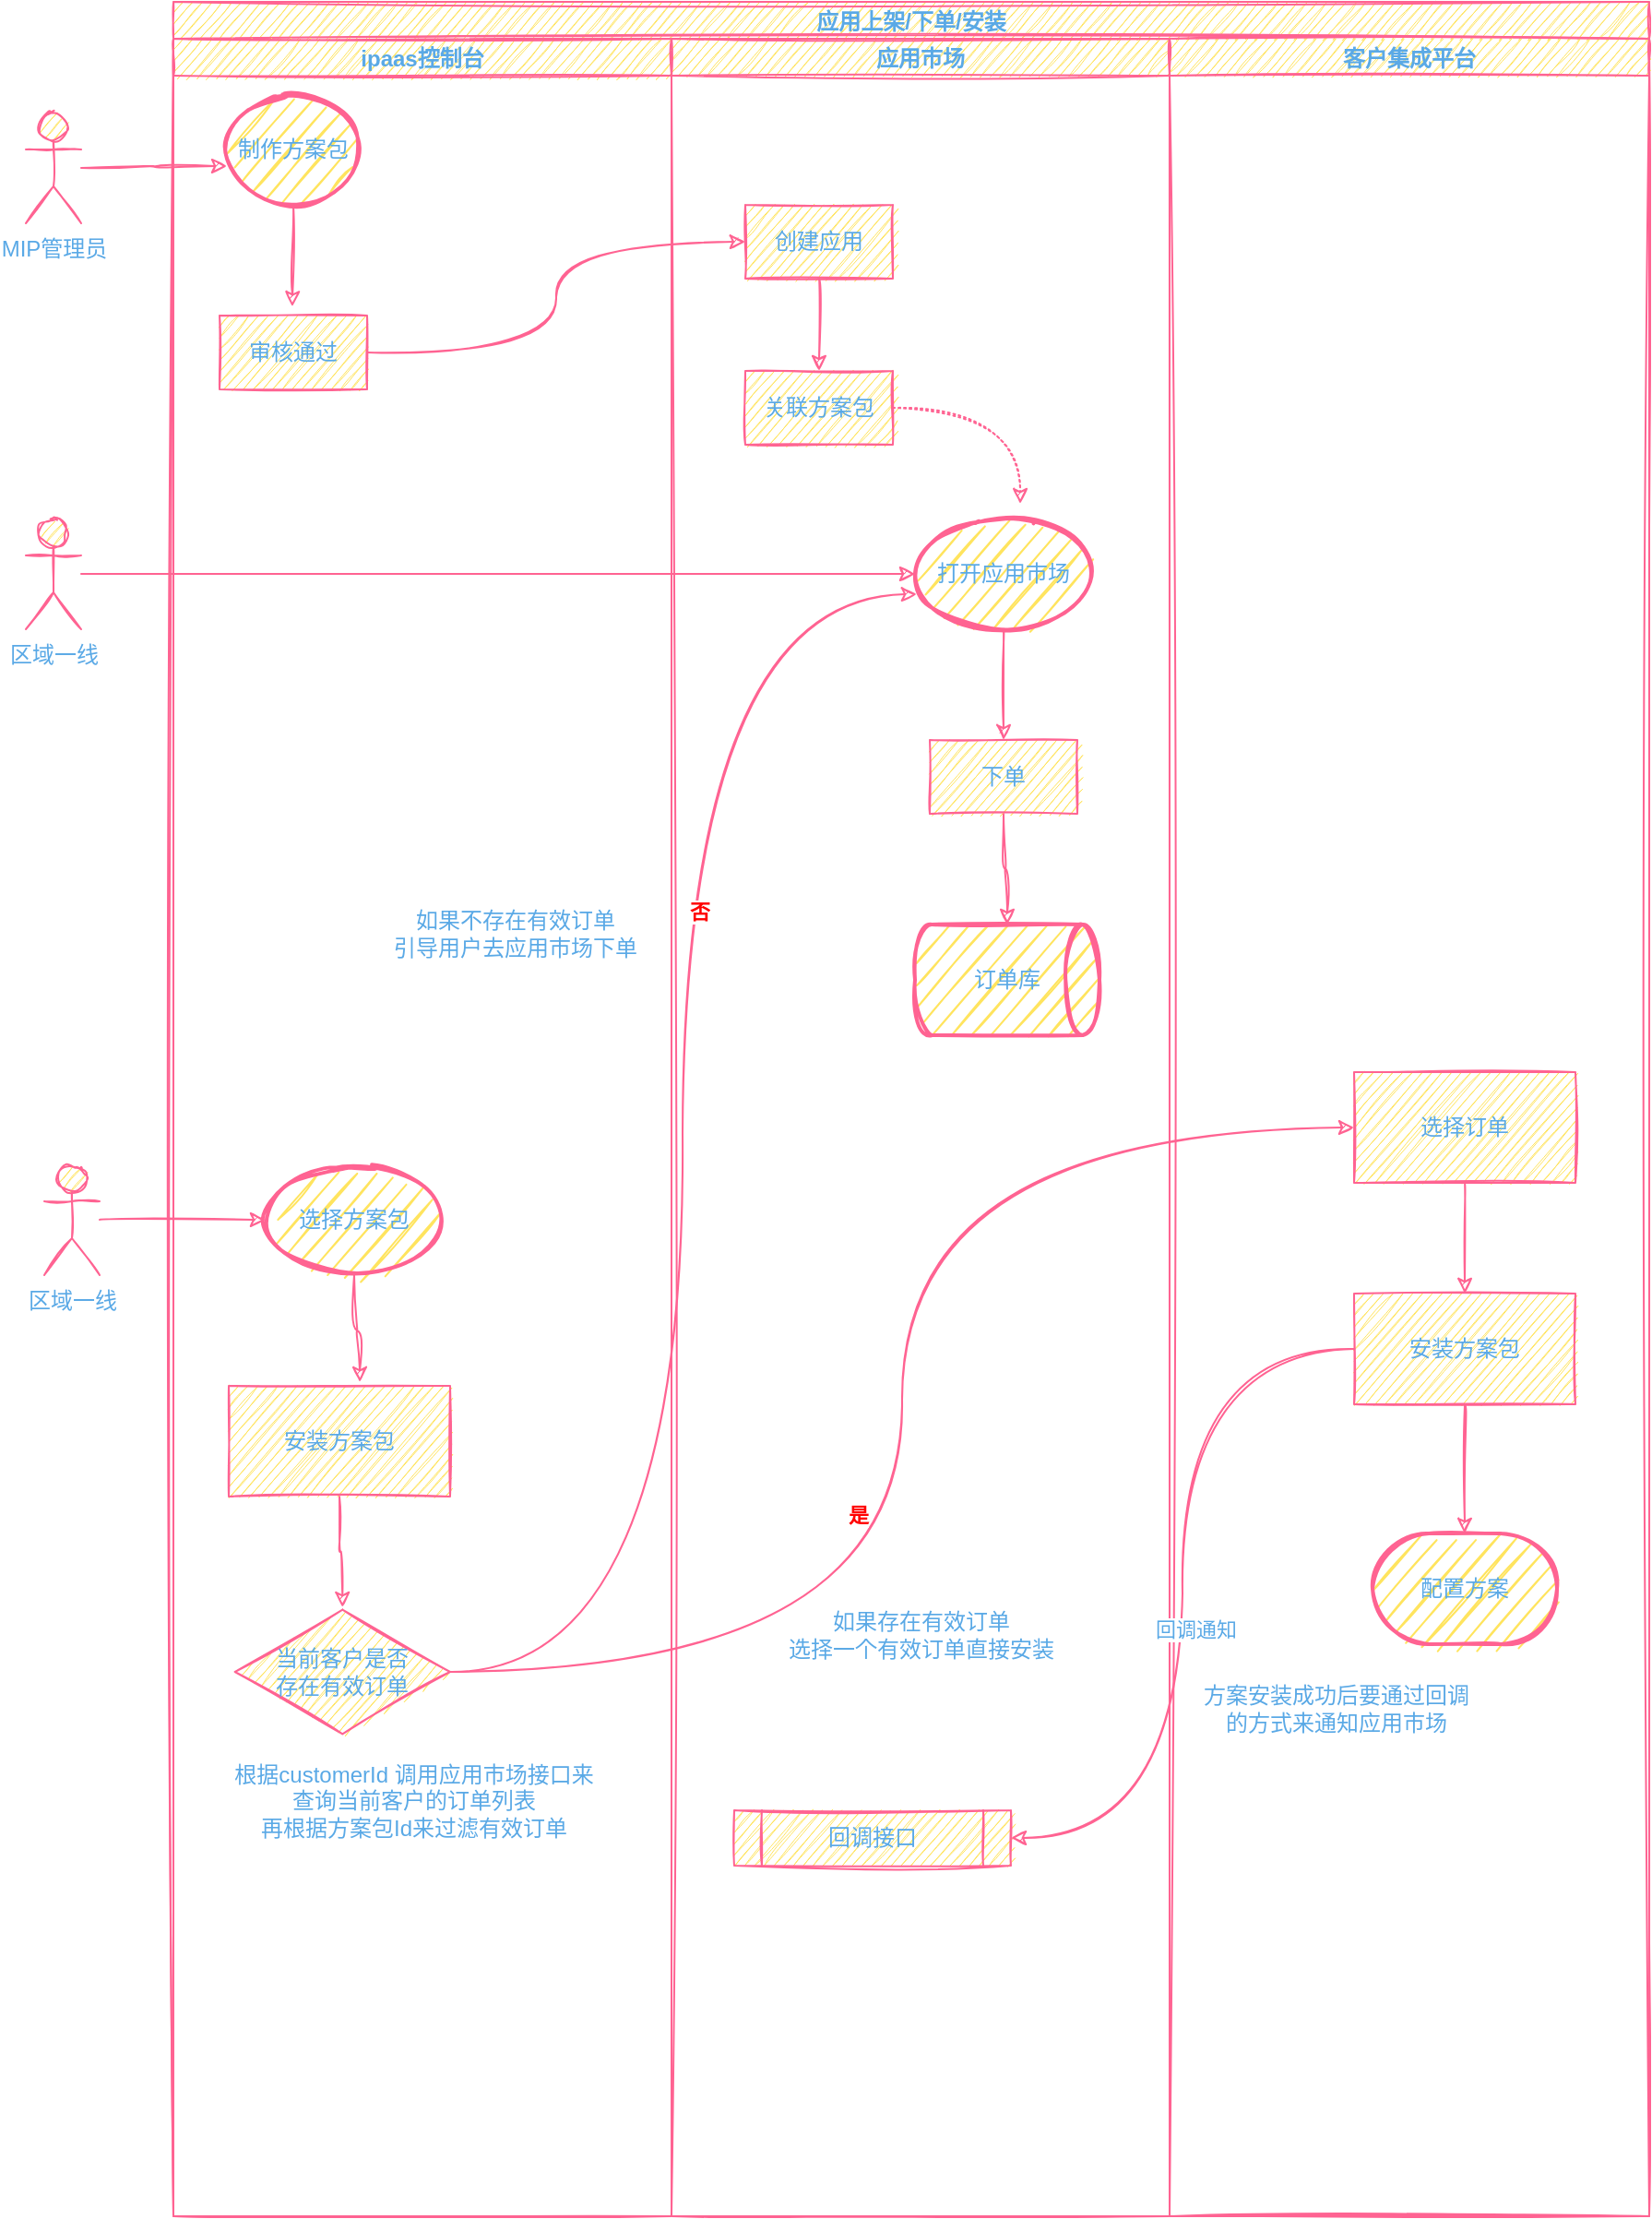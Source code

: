 <mxfile version="15.5.0" type="github">
  <diagram id="RkiMLek5d7CjkgDaNXFE" name="第 1 页">
    <mxGraphModel dx="1422" dy="833" grid="1" gridSize="10" guides="1" tooltips="1" connect="1" arrows="1" fold="1" page="1" pageScale="1" pageWidth="827" pageHeight="1169" math="0" shadow="0">
      <root>
        <mxCell id="0" />
        <mxCell id="1" parent="0" />
        <mxCell id="5Vf515EnHFLj8KpvHSAa-1" value="应用上架/下单/安装" style="swimlane;childLayout=stackLayout;resizeParent=1;resizeParentMax=0;startSize=20;sketch=1;fillColor=#FFE45E;strokeColor=#FF6392;fontColor=#5AA9E6;" vertex="1" parent="1">
          <mxGeometry x="110" y="120" width="800" height="1200" as="geometry" />
        </mxCell>
        <mxCell id="5Vf515EnHFLj8KpvHSAa-2" value="ipaas控制台" style="swimlane;startSize=20;sketch=1;fillColor=#FFE45E;strokeColor=#FF6392;fontColor=#5AA9E6;" vertex="1" parent="5Vf515EnHFLj8KpvHSAa-1">
          <mxGeometry y="20" width="270" height="1180" as="geometry" />
        </mxCell>
        <mxCell id="5Vf515EnHFLj8KpvHSAa-7" style="edgeStyle=orthogonalEdgeStyle;rounded=0;orthogonalLoop=1;jettySize=auto;html=1;entryX=0.493;entryY=-0.121;entryDx=0;entryDy=0;entryPerimeter=0;sketch=1;curved=1;strokeColor=#FF6392;fontColor=#5AA9E6;" edge="1" parent="5Vf515EnHFLj8KpvHSAa-2" source="5Vf515EnHFLj8KpvHSAa-5" target="5Vf515EnHFLj8KpvHSAa-6">
          <mxGeometry relative="1" as="geometry" />
        </mxCell>
        <mxCell id="5Vf515EnHFLj8KpvHSAa-5" value="制作方案包" style="strokeWidth=2;html=1;shape=mxgraph.flowchart.start_2;whiteSpace=wrap;sketch=1;fillColor=#FFE45E;strokeColor=#FF6392;fontColor=#5AA9E6;" vertex="1" parent="5Vf515EnHFLj8KpvHSAa-2">
          <mxGeometry x="30" y="30" width="70" height="60" as="geometry" />
        </mxCell>
        <mxCell id="5Vf515EnHFLj8KpvHSAa-6" value="审核通过" style="whiteSpace=wrap;html=1;sketch=1;fillColor=#FFE45E;strokeColor=#FF6392;fontColor=#5AA9E6;" vertex="1" parent="5Vf515EnHFLj8KpvHSAa-2">
          <mxGeometry x="25" y="150" width="80" height="40" as="geometry" />
        </mxCell>
        <mxCell id="5Vf515EnHFLj8KpvHSAa-27" style="edgeStyle=orthogonalEdgeStyle;rounded=1;orthogonalLoop=1;jettySize=auto;html=1;entryX=0.592;entryY=-0.033;entryDx=0;entryDy=0;entryPerimeter=0;sketch=1;curved=1;strokeColor=#FF6392;fontColor=#5AA9E6;" edge="1" parent="5Vf515EnHFLj8KpvHSAa-2" source="5Vf515EnHFLj8KpvHSAa-23" target="5Vf515EnHFLj8KpvHSAa-26">
          <mxGeometry relative="1" as="geometry" />
        </mxCell>
        <mxCell id="5Vf515EnHFLj8KpvHSAa-23" value="选择方案包" style="strokeWidth=2;html=1;shape=mxgraph.flowchart.start_1;whiteSpace=wrap;sketch=1;fillColor=#FFE45E;strokeColor=#FF6392;fontColor=#5AA9E6;" vertex="1" parent="5Vf515EnHFLj8KpvHSAa-2">
          <mxGeometry x="50" y="610" width="96" height="60" as="geometry" />
        </mxCell>
        <mxCell id="5Vf515EnHFLj8KpvHSAa-30" style="edgeStyle=orthogonalEdgeStyle;rounded=1;sketch=1;orthogonalLoop=1;jettySize=auto;html=1;curved=1;strokeColor=#FF6392;fontColor=#5AA9E6;" edge="1" parent="5Vf515EnHFLj8KpvHSAa-2" source="5Vf515EnHFLj8KpvHSAa-26" target="5Vf515EnHFLj8KpvHSAa-28">
          <mxGeometry relative="1" as="geometry" />
        </mxCell>
        <mxCell id="5Vf515EnHFLj8KpvHSAa-26" value="安装方案包" style="whiteSpace=wrap;html=1;rounded=0;sketch=1;fillColor=#FFE45E;strokeColor=#FF6392;fontColor=#5AA9E6;" vertex="1" parent="5Vf515EnHFLj8KpvHSAa-2">
          <mxGeometry x="30" y="730" width="120" height="60" as="geometry" />
        </mxCell>
        <mxCell id="5Vf515EnHFLj8KpvHSAa-28" value="当前客户是否&lt;br&gt;存在有效订单" style="html=1;whiteSpace=wrap;aspect=fixed;shape=isoRectangle;rounded=0;sketch=1;fillColor=#FFE45E;strokeColor=#FF6392;fontColor=#5AA9E6;" vertex="1" parent="5Vf515EnHFLj8KpvHSAa-2">
          <mxGeometry x="33.33" y="850" width="116.67" height="70" as="geometry" />
        </mxCell>
        <mxCell id="5Vf515EnHFLj8KpvHSAa-43" value="如果不存在有效订单 &lt;br&gt;引导用户去应用市场下单" style="text;html=1;align=center;verticalAlign=middle;resizable=0;points=[];autosize=1;strokeColor=none;fillColor=none;fontColor=#5AA9E6;" vertex="1" parent="5Vf515EnHFLj8KpvHSAa-2">
          <mxGeometry x="110" y="470" width="150" height="30" as="geometry" />
        </mxCell>
        <mxCell id="5Vf515EnHFLj8KpvHSAa-45" value="根据customerId 调用应用市场接口来&lt;br&gt;查询当前客户的订单列表&lt;br&gt;再根据方案包Id来过滤有效订单" style="text;html=1;align=center;verticalAlign=middle;resizable=0;points=[];autosize=1;strokeColor=none;fillColor=none;fontColor=#5AA9E6;" vertex="1" parent="5Vf515EnHFLj8KpvHSAa-2">
          <mxGeometry x="25" y="930" width="210" height="50" as="geometry" />
        </mxCell>
        <mxCell id="5Vf515EnHFLj8KpvHSAa-3" value="应用市场" style="swimlane;startSize=20;sketch=1;fillColor=#FFE45E;strokeColor=#FF6392;fontColor=#5AA9E6;" vertex="1" parent="5Vf515EnHFLj8KpvHSAa-1">
          <mxGeometry x="270" y="20" width="270" height="1180" as="geometry" />
        </mxCell>
        <mxCell id="5Vf515EnHFLj8KpvHSAa-11" style="edgeStyle=orthogonalEdgeStyle;rounded=0;orthogonalLoop=1;jettySize=auto;html=1;entryX=0.5;entryY=0;entryDx=0;entryDy=0;sketch=1;curved=1;strokeColor=#FF6392;fontColor=#5AA9E6;" edge="1" parent="5Vf515EnHFLj8KpvHSAa-3" source="5Vf515EnHFLj8KpvHSAa-8" target="5Vf515EnHFLj8KpvHSAa-10">
          <mxGeometry relative="1" as="geometry" />
        </mxCell>
        <mxCell id="5Vf515EnHFLj8KpvHSAa-8" value="创建应用" style="whiteSpace=wrap;html=1;sketch=1;fillColor=#FFE45E;strokeColor=#FF6392;fontColor=#5AA9E6;" vertex="1" parent="5Vf515EnHFLj8KpvHSAa-3">
          <mxGeometry x="40" y="90" width="80" height="40" as="geometry" />
        </mxCell>
        <mxCell id="5Vf515EnHFLj8KpvHSAa-20" style="edgeStyle=orthogonalEdgeStyle;rounded=0;orthogonalLoop=1;jettySize=auto;html=1;entryX=0.594;entryY=-0.133;entryDx=0;entryDy=0;entryPerimeter=0;dashed=1;dashPattern=1 2;sketch=1;curved=1;strokeColor=#FF6392;fontColor=#5AA9E6;" edge="1" parent="5Vf515EnHFLj8KpvHSAa-3" source="5Vf515EnHFLj8KpvHSAa-10" target="5Vf515EnHFLj8KpvHSAa-12">
          <mxGeometry relative="1" as="geometry" />
        </mxCell>
        <mxCell id="5Vf515EnHFLj8KpvHSAa-10" value="关联方案包" style="whiteSpace=wrap;html=1;sketch=1;fillColor=#FFE45E;strokeColor=#FF6392;fontColor=#5AA9E6;" vertex="1" parent="5Vf515EnHFLj8KpvHSAa-3">
          <mxGeometry x="40" y="180" width="80" height="40" as="geometry" />
        </mxCell>
        <mxCell id="5Vf515EnHFLj8KpvHSAa-19" style="edgeStyle=orthogonalEdgeStyle;rounded=0;orthogonalLoop=1;jettySize=auto;html=1;exitX=0.5;exitY=1;exitDx=0;exitDy=0;exitPerimeter=0;entryX=0.5;entryY=0;entryDx=0;entryDy=0;sketch=1;curved=1;strokeColor=#FF6392;fontColor=#5AA9E6;" edge="1" parent="5Vf515EnHFLj8KpvHSAa-3" source="5Vf515EnHFLj8KpvHSAa-12" target="5Vf515EnHFLj8KpvHSAa-18">
          <mxGeometry relative="1" as="geometry" />
        </mxCell>
        <mxCell id="5Vf515EnHFLj8KpvHSAa-12" value="打开应用市场" style="strokeWidth=2;html=1;shape=mxgraph.flowchart.start_1;whiteSpace=wrap;sketch=1;fillColor=#FFE45E;strokeColor=#FF6392;fontColor=#5AA9E6;" vertex="1" parent="5Vf515EnHFLj8KpvHSAa-3">
          <mxGeometry x="132" y="260" width="96" height="60" as="geometry" />
        </mxCell>
        <mxCell id="5Vf515EnHFLj8KpvHSAa-22" style="edgeStyle=orthogonalEdgeStyle;rounded=1;orthogonalLoop=1;jettySize=auto;html=1;entryX=0.5;entryY=0;entryDx=0;entryDy=0;entryPerimeter=0;sketch=1;curved=1;strokeColor=#FF6392;fontColor=#5AA9E6;" edge="1" parent="5Vf515EnHFLj8KpvHSAa-3" source="5Vf515EnHFLj8KpvHSAa-18" target="5Vf515EnHFLj8KpvHSAa-21">
          <mxGeometry relative="1" as="geometry" />
        </mxCell>
        <mxCell id="5Vf515EnHFLj8KpvHSAa-18" value="下单" style="whiteSpace=wrap;html=1;sketch=1;fillColor=#FFE45E;strokeColor=#FF6392;fontColor=#5AA9E6;" vertex="1" parent="5Vf515EnHFLj8KpvHSAa-3">
          <mxGeometry x="140" y="380" width="80" height="40" as="geometry" />
        </mxCell>
        <mxCell id="5Vf515EnHFLj8KpvHSAa-21" value="订单库" style="strokeWidth=2;html=1;shape=mxgraph.flowchart.direct_data;whiteSpace=wrap;rounded=0;sketch=1;fillColor=#FFE45E;strokeColor=#FF6392;fontColor=#5AA9E6;" vertex="1" parent="5Vf515EnHFLj8KpvHSAa-3">
          <mxGeometry x="132" y="480" width="100" height="60" as="geometry" />
        </mxCell>
        <mxCell id="5Vf515EnHFLj8KpvHSAa-44" value="如果存在有效订单&lt;br&gt;选择一个有效订单直接安装" style="text;html=1;align=center;verticalAlign=middle;resizable=0;points=[];autosize=1;strokeColor=none;fillColor=none;fontColor=#5AA9E6;" vertex="1" parent="5Vf515EnHFLj8KpvHSAa-3">
          <mxGeometry x="55" y="850" width="160" height="30" as="geometry" />
        </mxCell>
        <mxCell id="5Vf515EnHFLj8KpvHSAa-49" value="回调接口" style="shape=process;whiteSpace=wrap;html=1;backgroundOutline=1;rounded=0;sketch=1;fontColor=#5AA9E6;fillColor=#FFE45E;strokeColor=#FF6392;" vertex="1" parent="5Vf515EnHFLj8KpvHSAa-3">
          <mxGeometry x="34" y="960" width="150" height="30" as="geometry" />
        </mxCell>
        <mxCell id="5Vf515EnHFLj8KpvHSAa-9" style="edgeStyle=orthogonalEdgeStyle;rounded=0;orthogonalLoop=1;jettySize=auto;html=1;entryX=0;entryY=0.5;entryDx=0;entryDy=0;sketch=1;curved=1;strokeColor=#FF6392;fontColor=#5AA9E6;" edge="1" parent="5Vf515EnHFLj8KpvHSAa-1" source="5Vf515EnHFLj8KpvHSAa-6" target="5Vf515EnHFLj8KpvHSAa-8">
          <mxGeometry relative="1" as="geometry" />
        </mxCell>
        <mxCell id="5Vf515EnHFLj8KpvHSAa-31" style="edgeStyle=orthogonalEdgeStyle;rounded=1;sketch=1;orthogonalLoop=1;jettySize=auto;html=1;entryX=0.01;entryY=0.683;entryDx=0;entryDy=0;entryPerimeter=0;curved=1;strokeColor=#FF6392;fontColor=#5AA9E6;" edge="1" parent="5Vf515EnHFLj8KpvHSAa-1" source="5Vf515EnHFLj8KpvHSAa-28" target="5Vf515EnHFLj8KpvHSAa-12">
          <mxGeometry relative="1" as="geometry" />
        </mxCell>
        <mxCell id="5Vf515EnHFLj8KpvHSAa-32" value="&lt;span&gt;&lt;font color=&quot;#ff0000&quot;&gt;否&lt;/font&gt;&lt;/span&gt;" style="edgeLabel;html=1;align=center;verticalAlign=middle;resizable=0;points=[];fontColor=#5AA9E6;fontStyle=1" vertex="1" connectable="0" parent="5Vf515EnHFLj8KpvHSAa-31">
          <mxGeometry x="0.286" y="-9" relative="1" as="geometry">
            <mxPoint as="offset" />
          </mxGeometry>
        </mxCell>
        <mxCell id="5Vf515EnHFLj8KpvHSAa-4" value="客户集成平台" style="swimlane;startSize=20;sketch=1;fillColor=#FFE45E;strokeColor=#FF6392;fontColor=#5AA9E6;" vertex="1" parent="5Vf515EnHFLj8KpvHSAa-1">
          <mxGeometry x="540" y="20" width="260" height="1180" as="geometry" />
        </mxCell>
        <mxCell id="5Vf515EnHFLj8KpvHSAa-38" style="edgeStyle=orthogonalEdgeStyle;curved=1;rounded=1;sketch=1;orthogonalLoop=1;jettySize=auto;html=1;entryX=0.5;entryY=0;entryDx=0;entryDy=0;entryPerimeter=0;strokeColor=#FF6392;fontColor=#5AA9E6;" edge="1" parent="5Vf515EnHFLj8KpvHSAa-4" source="5Vf515EnHFLj8KpvHSAa-36" target="5Vf515EnHFLj8KpvHSAa-37">
          <mxGeometry relative="1" as="geometry" />
        </mxCell>
        <mxCell id="5Vf515EnHFLj8KpvHSAa-36" value="安装方案包" style="whiteSpace=wrap;html=1;rounded=0;sketch=1;fillColor=#FFE45E;strokeColor=#FF6392;fontColor=#5AA9E6;" vertex="1" parent="5Vf515EnHFLj8KpvHSAa-4">
          <mxGeometry x="100" y="680" width="120" height="60" as="geometry" />
        </mxCell>
        <mxCell id="5Vf515EnHFLj8KpvHSAa-37" value="配置方案" style="strokeWidth=2;html=1;shape=mxgraph.flowchart.terminator;whiteSpace=wrap;rounded=0;sketch=1;fillColor=#FFE45E;strokeColor=#FF6392;fontColor=#5AA9E6;" vertex="1" parent="5Vf515EnHFLj8KpvHSAa-4">
          <mxGeometry x="110" y="810" width="100" height="60" as="geometry" />
        </mxCell>
        <mxCell id="5Vf515EnHFLj8KpvHSAa-41" style="edgeStyle=orthogonalEdgeStyle;curved=1;rounded=1;sketch=1;orthogonalLoop=1;jettySize=auto;html=1;entryX=0.5;entryY=0;entryDx=0;entryDy=0;strokeColor=#FF6392;fontColor=#5AA9E6;" edge="1" parent="5Vf515EnHFLj8KpvHSAa-4" source="5Vf515EnHFLj8KpvHSAa-39" target="5Vf515EnHFLj8KpvHSAa-36">
          <mxGeometry relative="1" as="geometry" />
        </mxCell>
        <mxCell id="5Vf515EnHFLj8KpvHSAa-39" value="选择订单" style="whiteSpace=wrap;html=1;rounded=0;sketch=1;fillColor=#FFE45E;strokeColor=#FF6392;fontColor=#5AA9E6;" vertex="1" parent="5Vf515EnHFLj8KpvHSAa-4">
          <mxGeometry x="100" y="560" width="120" height="60" as="geometry" />
        </mxCell>
        <mxCell id="5Vf515EnHFLj8KpvHSAa-50" value="方案安装成功后要通过回调&lt;br&gt;的方式来通知应用市场" style="text;html=1;align=center;verticalAlign=middle;resizable=0;points=[];autosize=1;strokeColor=none;fillColor=none;fontColor=#5AA9E6;" vertex="1" parent="5Vf515EnHFLj8KpvHSAa-4">
          <mxGeometry x="10" y="890" width="160" height="30" as="geometry" />
        </mxCell>
        <mxCell id="5Vf515EnHFLj8KpvHSAa-40" style="edgeStyle=orthogonalEdgeStyle;curved=1;rounded=1;sketch=1;orthogonalLoop=1;jettySize=auto;html=1;entryX=0;entryY=0.5;entryDx=0;entryDy=0;strokeColor=#FF6392;fontColor=#5AA9E6;" edge="1" parent="5Vf515EnHFLj8KpvHSAa-1" source="5Vf515EnHFLj8KpvHSAa-28" target="5Vf515EnHFLj8KpvHSAa-39">
          <mxGeometry relative="1" as="geometry" />
        </mxCell>
        <mxCell id="5Vf515EnHFLj8KpvHSAa-42" value="&lt;b&gt;&lt;font color=&quot;#ff0000&quot;&gt;是&lt;/font&gt;&lt;/b&gt;" style="edgeLabel;html=1;align=center;verticalAlign=middle;resizable=0;points=[];fontColor=#5AA9E6;" vertex="1" connectable="0" parent="5Vf515EnHFLj8KpvHSAa-40">
          <mxGeometry x="-0.158" y="24" relative="1" as="geometry">
            <mxPoint as="offset" />
          </mxGeometry>
        </mxCell>
        <mxCell id="5Vf515EnHFLj8KpvHSAa-47" style="edgeStyle=orthogonalEdgeStyle;curved=1;rounded=1;sketch=1;orthogonalLoop=1;jettySize=auto;html=1;fontColor=#5AA9E6;entryX=1;entryY=0.5;entryDx=0;entryDy=0;strokeColor=#FF6392;" edge="1" parent="5Vf515EnHFLj8KpvHSAa-1" source="5Vf515EnHFLj8KpvHSAa-36" target="5Vf515EnHFLj8KpvHSAa-49">
          <mxGeometry relative="1" as="geometry">
            <mxPoint x="490" y="1020" as="targetPoint" />
          </mxGeometry>
        </mxCell>
        <mxCell id="5Vf515EnHFLj8KpvHSAa-48" value="回调通知" style="edgeLabel;html=1;align=center;verticalAlign=middle;resizable=0;points=[];fontColor=#5AA9E6;" vertex="1" connectable="0" parent="5Vf515EnHFLj8KpvHSAa-47">
          <mxGeometry x="0.085" y="7" relative="1" as="geometry">
            <mxPoint as="offset" />
          </mxGeometry>
        </mxCell>
        <mxCell id="5Vf515EnHFLj8KpvHSAa-16" style="edgeStyle=orthogonalEdgeStyle;rounded=0;orthogonalLoop=1;jettySize=auto;html=1;entryX=0;entryY=0.5;entryDx=0;entryDy=0;entryPerimeter=0;sketch=1;curved=1;strokeColor=#FF6392;fontColor=#5AA9E6;" edge="1" parent="1" source="5Vf515EnHFLj8KpvHSAa-13" target="5Vf515EnHFLj8KpvHSAa-12">
          <mxGeometry relative="1" as="geometry" />
        </mxCell>
        <mxCell id="5Vf515EnHFLj8KpvHSAa-13" value="区域一线" style="shape=umlActor;verticalLabelPosition=bottom;verticalAlign=top;html=1;sketch=1;fillColor=#FFE45E;strokeColor=#FF6392;fontColor=#5AA9E6;" vertex="1" parent="1">
          <mxGeometry x="30" y="400" width="30" height="60" as="geometry" />
        </mxCell>
        <mxCell id="5Vf515EnHFLj8KpvHSAa-15" style="edgeStyle=orthogonalEdgeStyle;rounded=0;orthogonalLoop=1;jettySize=auto;html=1;entryX=-0.014;entryY=0.65;entryDx=0;entryDy=0;entryPerimeter=0;sketch=1;curved=1;strokeColor=#FF6392;fontColor=#5AA9E6;" edge="1" parent="1" source="5Vf515EnHFLj8KpvHSAa-14" target="5Vf515EnHFLj8KpvHSAa-5">
          <mxGeometry relative="1" as="geometry" />
        </mxCell>
        <mxCell id="5Vf515EnHFLj8KpvHSAa-14" value="MIP管理员" style="shape=umlActor;verticalLabelPosition=bottom;verticalAlign=top;html=1;sketch=1;fillColor=#FFE45E;strokeColor=#FF6392;fontColor=#5AA9E6;" vertex="1" parent="1">
          <mxGeometry x="30" y="180" width="30" height="60" as="geometry" />
        </mxCell>
        <mxCell id="5Vf515EnHFLj8KpvHSAa-25" style="edgeStyle=orthogonalEdgeStyle;rounded=1;orthogonalLoop=1;jettySize=auto;html=1;entryX=0;entryY=0.5;entryDx=0;entryDy=0;entryPerimeter=0;sketch=1;curved=1;strokeColor=#FF6392;fontColor=#5AA9E6;" edge="1" parent="1" source="5Vf515EnHFLj8KpvHSAa-24" target="5Vf515EnHFLj8KpvHSAa-23">
          <mxGeometry relative="1" as="geometry" />
        </mxCell>
        <mxCell id="5Vf515EnHFLj8KpvHSAa-24" value="区域一线" style="shape=umlActor;verticalLabelPosition=bottom;verticalAlign=top;html=1;sketch=1;fillColor=#FFE45E;strokeColor=#FF6392;fontColor=#5AA9E6;" vertex="1" parent="1">
          <mxGeometry x="40" y="750" width="30" height="60" as="geometry" />
        </mxCell>
      </root>
    </mxGraphModel>
  </diagram>
</mxfile>
